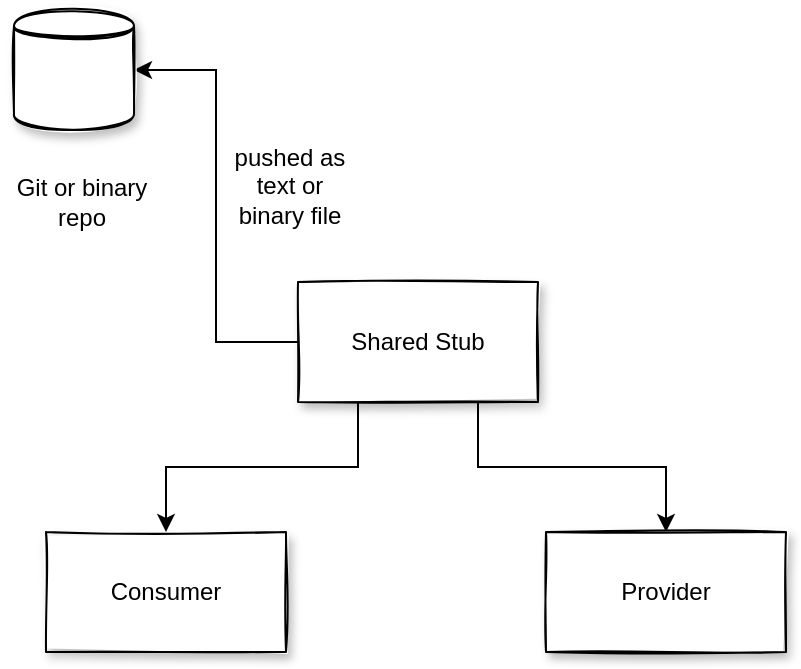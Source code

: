 <mxfile version="17.4.0" type="github"><diagram id="b3IkfUmcl3AW3YZslZeM" name="Page-1"><mxGraphModel dx="761" dy="399" grid="0" gridSize="10" guides="1" tooltips="1" connect="1" arrows="1" fold="1" page="1" pageScale="1" pageWidth="827" pageHeight="1169" math="0" shadow="0"><root><mxCell id="0"/><mxCell id="1" parent="0"/><mxCell id="_2FlXwfRLdlSJ9-LZIfQ-4" style="edgeStyle=orthogonalEdgeStyle;rounded=0;orthogonalLoop=1;jettySize=auto;html=1;exitX=0.25;exitY=1;exitDx=0;exitDy=0;entryX=0.5;entryY=0;entryDx=0;entryDy=0;" edge="1" parent="1" source="_2FlXwfRLdlSJ9-LZIfQ-1" target="_2FlXwfRLdlSJ9-LZIfQ-2"><mxGeometry relative="1" as="geometry"/></mxCell><mxCell id="_2FlXwfRLdlSJ9-LZIfQ-5" style="edgeStyle=orthogonalEdgeStyle;rounded=0;orthogonalLoop=1;jettySize=auto;html=1;exitX=0.75;exitY=1;exitDx=0;exitDy=0;entryX=0.5;entryY=0;entryDx=0;entryDy=0;" edge="1" parent="1" source="_2FlXwfRLdlSJ9-LZIfQ-1" target="_2FlXwfRLdlSJ9-LZIfQ-3"><mxGeometry relative="1" as="geometry"/></mxCell><mxCell id="_2FlXwfRLdlSJ9-LZIfQ-7" style="edgeStyle=orthogonalEdgeStyle;rounded=0;orthogonalLoop=1;jettySize=auto;html=1;entryX=1;entryY=0.5;entryDx=0;entryDy=0;" edge="1" parent="1" source="_2FlXwfRLdlSJ9-LZIfQ-1" target="_2FlXwfRLdlSJ9-LZIfQ-6"><mxGeometry relative="1" as="geometry"/></mxCell><mxCell id="_2FlXwfRLdlSJ9-LZIfQ-1" value="Shared Stub" style="rounded=0;whiteSpace=wrap;html=1;shadow=1;sketch=1;" vertex="1" parent="1"><mxGeometry x="354" y="349" width="120" height="60" as="geometry"/></mxCell><mxCell id="_2FlXwfRLdlSJ9-LZIfQ-2" value="Consumer" style="rounded=0;whiteSpace=wrap;html=1;shadow=1;sketch=1;" vertex="1" parent="1"><mxGeometry x="228" y="474" width="120" height="60" as="geometry"/></mxCell><mxCell id="_2FlXwfRLdlSJ9-LZIfQ-3" value="Provider" style="rounded=0;whiteSpace=wrap;html=1;shadow=1;sketch=1;" vertex="1" parent="1"><mxGeometry x="478" y="474" width="120" height="60" as="geometry"/></mxCell><mxCell id="_2FlXwfRLdlSJ9-LZIfQ-6" value="" style="shape=datastore;whiteSpace=wrap;html=1;shadow=1;sketch=1;" vertex="1" parent="1"><mxGeometry x="212" y="213" width="60" height="60" as="geometry"/></mxCell><mxCell id="_2FlXwfRLdlSJ9-LZIfQ-8" value="Git or binary repo" style="text;html=1;strokeColor=none;fillColor=none;align=center;verticalAlign=middle;whiteSpace=wrap;rounded=0;shadow=1;sketch=1;" vertex="1" parent="1"><mxGeometry x="209" y="293" width="74" height="31" as="geometry"/></mxCell><mxCell id="_2FlXwfRLdlSJ9-LZIfQ-9" value="pushed as text or binary file" style="text;html=1;strokeColor=none;fillColor=none;align=center;verticalAlign=middle;whiteSpace=wrap;rounded=0;shadow=1;sketch=1;" vertex="1" parent="1"><mxGeometry x="320" y="286" width="60" height="30" as="geometry"/></mxCell></root></mxGraphModel></diagram></mxfile>